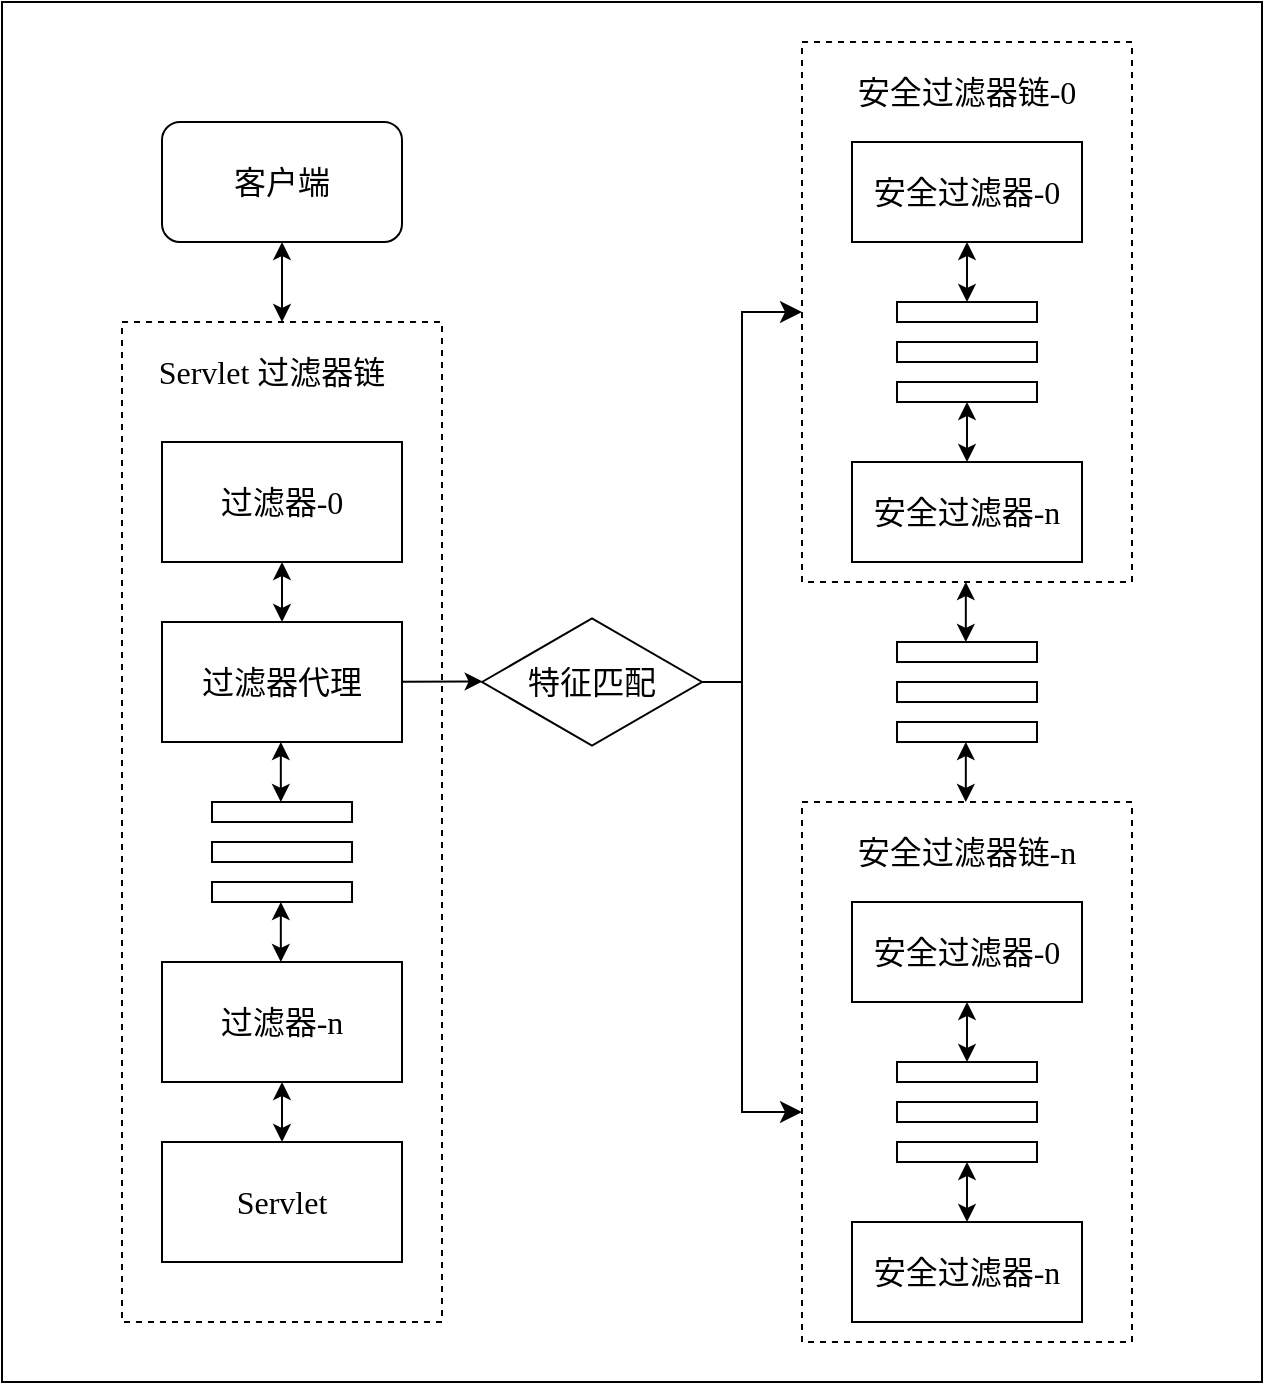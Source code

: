 <mxfile>
    <diagram id="uONVzx9C9LwhQ_v-g8Tb" name="Page-1">
        <mxGraphModel dx="1358" dy="1757" grid="1" gridSize="10" guides="1" tooltips="1" connect="1" arrows="1" fold="1" page="1" pageScale="1" pageWidth="827" pageHeight="1169" math="0" shadow="0">
            <root>
                <mxCell id="0"/>
                <mxCell id="1" parent="0"/>
                <mxCell id="25" value="" style="rounded=0;whiteSpace=wrap;html=1;fontFamily=Songti SC;fontSize=16;" parent="1" vertex="1">
                    <mxGeometry y="-40" width="630" height="690" as="geometry"/>
                </mxCell>
                <mxCell id="24" value="" style="rounded=0;whiteSpace=wrap;html=1;dashed=1;fontFamily=Songti SC;fontSize=16;" parent="1" vertex="1">
                    <mxGeometry x="60" y="120" width="160" height="500" as="geometry"/>
                </mxCell>
                <mxCell id="20" style="edgeStyle=none;html=1;startArrow=classic;startFill=1;fontFamily=Songti SC;fontSize=16;" parent="1" source="2" edge="1">
                    <mxGeometry relative="1" as="geometry">
                        <mxPoint x="140" y="120" as="targetPoint"/>
                    </mxGeometry>
                </mxCell>
                <mxCell id="2" value="客户端" style="rounded=1;whiteSpace=wrap;html=1;fontFamily=Songti SC;fontSize=16;" parent="1" vertex="1">
                    <mxGeometry x="80" y="20" width="120" height="60" as="geometry"/>
                </mxCell>
                <mxCell id="21" style="edgeStyle=none;html=1;entryX=0.5;entryY=0;entryDx=0;entryDy=0;startArrow=classic;startFill=1;fontFamily=Songti SC;fontSize=16;" parent="1" source="3" target="4" edge="1">
                    <mxGeometry relative="1" as="geometry"/>
                </mxCell>
                <mxCell id="3" value="过滤器-0" style="rounded=0;whiteSpace=wrap;html=1;fontFamily=Songti SC;fontSize=16;" parent="1" vertex="1">
                    <mxGeometry x="80" y="180" width="120" height="60" as="geometry"/>
                </mxCell>
                <mxCell id="4" value="过滤器代理" style="rounded=0;whiteSpace=wrap;html=1;fontFamily=Songti SC;fontSize=16;" parent="1" vertex="1">
                    <mxGeometry x="80" y="270" width="120" height="60" as="geometry"/>
                </mxCell>
                <mxCell id="23" style="edgeStyle=none;html=1;exitX=0.5;exitY=1;exitDx=0;exitDy=0;entryX=0.5;entryY=0;entryDx=0;entryDy=0;startArrow=classic;startFill=1;fontFamily=Songti SC;fontSize=16;" parent="1" source="5" target="6" edge="1">
                    <mxGeometry relative="1" as="geometry"/>
                </mxCell>
                <mxCell id="5" value="过滤器-n" style="rounded=0;whiteSpace=wrap;html=1;fontFamily=Songti SC;fontSize=16;" parent="1" vertex="1">
                    <mxGeometry x="80" y="440" width="120" height="60" as="geometry"/>
                </mxCell>
                <mxCell id="6" value="Servlet" style="rounded=0;whiteSpace=wrap;html=1;fontFamily=Songti SC;fontSize=16;" parent="1" vertex="1">
                    <mxGeometry x="80" y="530" width="120" height="60" as="geometry"/>
                </mxCell>
                <mxCell id="34" value="Servlet&amp;nbsp;&lt;span style=&quot;background-color: transparent;&quot;&gt;过滤器链&lt;/span&gt;" style="text;html=1;align=center;verticalAlign=middle;whiteSpace=wrap;rounded=0;fontFamily=Songti SC;fontSize=16;" parent="1" vertex="1">
                    <mxGeometry x="60" y="145" width="150" as="geometry"/>
                </mxCell>
                <mxCell id="35" value="特征匹配" style="html=1;whiteSpace=wrap;aspect=fixed;shape=isoRectangle;fontFamily=Songti SC;fontSize=16;" parent="1" vertex="1">
                    <mxGeometry x="240" y="267" width="110" height="66" as="geometry"/>
                </mxCell>
                <mxCell id="37" style="edgeStyle=none;html=1;entryX=0.003;entryY=0.496;entryDx=0;entryDy=0;entryPerimeter=0;fontFamily=Songti SC;fontSize=16;" parent="1" source="4" target="35" edge="1">
                    <mxGeometry relative="1" as="geometry"/>
                </mxCell>
                <mxCell id="47" value="" style="rounded=0;whiteSpace=wrap;html=1;fontFamily=Songti SC;fontSize=16;" parent="1" vertex="1">
                    <mxGeometry x="447.5" y="320" width="70" height="10" as="geometry"/>
                </mxCell>
                <mxCell id="48" value="" style="rounded=0;whiteSpace=wrap;html=1;fontFamily=Songti SC;fontSize=16;" parent="1" vertex="1">
                    <mxGeometry x="447.5" y="300" width="70" height="10" as="geometry"/>
                </mxCell>
                <mxCell id="49" value="" style="rounded=0;whiteSpace=wrap;html=1;fontFamily=Songti SC;fontSize=16;" parent="1" vertex="1">
                    <mxGeometry x="447.5" y="280" width="70" height="10" as="geometry"/>
                </mxCell>
                <mxCell id="50" style="edgeStyle=none;html=1;exitX=0.5;exitY=0;exitDx=0;exitDy=0;entryX=0.5;entryY=1;entryDx=0;entryDy=0;startArrow=classic;startFill=1;fontFamily=Songti SC;fontSize=16;" parent="1" edge="1">
                    <mxGeometry relative="1" as="geometry">
                        <mxPoint x="481.91" y="280" as="sourcePoint"/>
                        <mxPoint x="481.91" y="250" as="targetPoint"/>
                    </mxGeometry>
                </mxCell>
                <mxCell id="51" style="edgeStyle=none;html=1;exitX=0.5;exitY=0;exitDx=0;exitDy=0;entryX=0.5;entryY=1;entryDx=0;entryDy=0;startArrow=classic;startFill=1;fontFamily=Songti SC;fontSize=16;" parent="1" edge="1">
                    <mxGeometry relative="1" as="geometry">
                        <mxPoint x="481.91" y="360" as="sourcePoint"/>
                        <mxPoint x="481.91" y="330" as="targetPoint"/>
                    </mxGeometry>
                </mxCell>
                <mxCell id="52" value="" style="edgeStyle=elbowEdgeStyle;elbow=horizontal;endArrow=classic;html=1;curved=0;rounded=0;endSize=8;startSize=8;entryX=0;entryY=0.5;entryDx=0;entryDy=0;fontFamily=Songti SC;fontSize=16;" parent="1" target="78" edge="1">
                    <mxGeometry width="50" height="50" relative="1" as="geometry">
                        <mxPoint x="350" y="300" as="sourcePoint"/>
                        <mxPoint x="396.205" y="116.0" as="targetPoint"/>
                        <Array as="points">
                            <mxPoint x="370" y="230"/>
                        </Array>
                    </mxGeometry>
                </mxCell>
                <mxCell id="53" value="" style="edgeStyle=elbowEdgeStyle;elbow=horizontal;endArrow=classic;html=1;curved=0;rounded=0;endSize=8;startSize=8;entryX=0;entryY=0.5;entryDx=0;entryDy=0;fontFamily=Songti SC;fontSize=16;" parent="1" edge="1">
                    <mxGeometry width="50" height="50" relative="1" as="geometry">
                        <mxPoint x="350" y="300" as="sourcePoint"/>
                        <mxPoint x="400" y="515.0" as="targetPoint"/>
                        <Array as="points">
                            <mxPoint x="370" y="420"/>
                        </Array>
                    </mxGeometry>
                </mxCell>
                <mxCell id="58" value="" style="rounded=0;whiteSpace=wrap;html=1;dashed=1;fontFamily=Songti SC;fontSize=16;" parent="1" vertex="1">
                    <mxGeometry x="400" y="360" width="165" height="270" as="geometry"/>
                </mxCell>
                <mxCell id="59" value="安全过滤器-0" style="rounded=0;whiteSpace=wrap;html=1;fontFamily=Songti SC;fontSize=16;" parent="1" vertex="1">
                    <mxGeometry x="425" y="410" width="115" height="50" as="geometry"/>
                </mxCell>
                <mxCell id="60" style="edgeStyle=none;html=1;exitX=0.5;exitY=0;exitDx=0;exitDy=0;entryX=0.5;entryY=1;entryDx=0;entryDy=0;startArrow=classic;startFill=1;fontFamily=Songti SC;fontSize=16;" parent="1" source="61" target="65" edge="1">
                    <mxGeometry relative="1" as="geometry"/>
                </mxCell>
                <mxCell id="61" value="安全过滤器-n" style="rounded=0;whiteSpace=wrap;html=1;fontFamily=Songti SC;fontSize=16;" parent="1" vertex="1">
                    <mxGeometry x="425" y="570" width="115" height="50" as="geometry"/>
                </mxCell>
                <mxCell id="62" style="edgeStyle=none;html=1;exitX=0.5;exitY=0;exitDx=0;exitDy=0;entryX=0.5;entryY=1;entryDx=0;entryDy=0;startArrow=classic;startFill=1;fontFamily=Songti SC;fontSize=16;" parent="1" source="63" target="59" edge="1">
                    <mxGeometry relative="1" as="geometry"/>
                </mxCell>
                <mxCell id="63" value="" style="rounded=0;whiteSpace=wrap;html=1;fontFamily=Songti SC;fontSize=16;" parent="1" vertex="1">
                    <mxGeometry x="447.5" y="490" width="70" height="10" as="geometry"/>
                </mxCell>
                <mxCell id="64" value="" style="rounded=0;whiteSpace=wrap;html=1;fontFamily=Songti SC;fontSize=16;" parent="1" vertex="1">
                    <mxGeometry x="447.5" y="510" width="70" height="10" as="geometry"/>
                </mxCell>
                <mxCell id="65" value="" style="rounded=0;whiteSpace=wrap;html=1;fontFamily=Songti SC;fontSize=16;" parent="1" vertex="1">
                    <mxGeometry x="447.5" y="530" width="70" height="10" as="geometry"/>
                </mxCell>
                <mxCell id="68" value="" style="rounded=0;whiteSpace=wrap;html=1;fontFamily=Songti SC;fontSize=16;" parent="1" vertex="1">
                    <mxGeometry x="105" y="360" width="70" height="10" as="geometry"/>
                </mxCell>
                <mxCell id="69" value="" style="rounded=0;whiteSpace=wrap;html=1;fontFamily=Songti SC;fontSize=16;" parent="1" vertex="1">
                    <mxGeometry x="105" y="380" width="70" height="10" as="geometry"/>
                </mxCell>
                <mxCell id="70" value="" style="rounded=0;whiteSpace=wrap;html=1;fontFamily=Songti SC;fontSize=16;" parent="1" vertex="1">
                    <mxGeometry x="105" y="400" width="70" height="10" as="geometry"/>
                </mxCell>
                <mxCell id="72" style="edgeStyle=none;html=1;entryX=0.5;entryY=0;entryDx=0;entryDy=0;startArrow=classic;startFill=1;fontFamily=Songti SC;fontSize=16;" parent="1" edge="1">
                    <mxGeometry relative="1" as="geometry">
                        <mxPoint x="139.41" y="330" as="sourcePoint"/>
                        <mxPoint x="139.41" y="360" as="targetPoint"/>
                    </mxGeometry>
                </mxCell>
                <mxCell id="73" style="edgeStyle=none;html=1;entryX=0.5;entryY=0;entryDx=0;entryDy=0;startArrow=classic;startFill=1;fontFamily=Songti SC;fontSize=16;" parent="1" edge="1">
                    <mxGeometry relative="1" as="geometry">
                        <mxPoint x="139.41" y="410" as="sourcePoint"/>
                        <mxPoint x="139.41" y="440" as="targetPoint"/>
                    </mxGeometry>
                </mxCell>
                <mxCell id="75" value="安全过滤器链-n" style="text;html=1;align=center;verticalAlign=middle;whiteSpace=wrap;rounded=0;fontFamily=Songti SC;fontSize=16;" parent="1" vertex="1">
                    <mxGeometry x="425" y="370" width="115" height="30" as="geometry"/>
                </mxCell>
                <mxCell id="78" value="" style="rounded=0;whiteSpace=wrap;html=1;dashed=1;fontFamily=Songti SC;fontSize=16;" parent="1" vertex="1">
                    <mxGeometry x="400" y="-20" width="165" height="270" as="geometry"/>
                </mxCell>
                <mxCell id="79" value="安全过滤器-0" style="rounded=0;whiteSpace=wrap;html=1;fontFamily=Songti SC;fontSize=16;" parent="1" vertex="1">
                    <mxGeometry x="425" y="30" width="115" height="50" as="geometry"/>
                </mxCell>
                <mxCell id="80" style="edgeStyle=none;html=1;exitX=0.5;exitY=0;exitDx=0;exitDy=0;entryX=0.5;entryY=1;entryDx=0;entryDy=0;startArrow=classic;startFill=1;fontFamily=Songti SC;fontSize=16;" parent="1" source="81" target="85" edge="1">
                    <mxGeometry relative="1" as="geometry"/>
                </mxCell>
                <mxCell id="81" value="安全过滤器-n" style="rounded=0;whiteSpace=wrap;html=1;fontFamily=Songti SC;fontSize=16;" parent="1" vertex="1">
                    <mxGeometry x="425" y="190" width="115" height="50" as="geometry"/>
                </mxCell>
                <mxCell id="82" style="edgeStyle=none;html=1;exitX=0.5;exitY=0;exitDx=0;exitDy=0;entryX=0.5;entryY=1;entryDx=0;entryDy=0;startArrow=classic;startFill=1;fontFamily=Songti SC;fontSize=16;" parent="1" source="83" target="79" edge="1">
                    <mxGeometry relative="1" as="geometry"/>
                </mxCell>
                <mxCell id="83" value="" style="rounded=0;whiteSpace=wrap;html=1;fontFamily=Songti SC;fontSize=16;" parent="1" vertex="1">
                    <mxGeometry x="447.5" y="110" width="70" height="10" as="geometry"/>
                </mxCell>
                <mxCell id="84" value="" style="rounded=0;whiteSpace=wrap;html=1;fontFamily=Songti SC;fontSize=16;" parent="1" vertex="1">
                    <mxGeometry x="447.5" y="130" width="70" height="10" as="geometry"/>
                </mxCell>
                <mxCell id="85" value="" style="rounded=0;whiteSpace=wrap;html=1;fontFamily=Songti SC;fontSize=16;" parent="1" vertex="1">
                    <mxGeometry x="447.5" y="150" width="70" height="10" as="geometry"/>
                </mxCell>
                <mxCell id="86" value="安全过滤器链-0" style="text;html=1;align=center;verticalAlign=middle;whiteSpace=wrap;rounded=0;fontFamily=Songti SC;fontSize=16;" parent="1" vertex="1">
                    <mxGeometry x="425" y="-10" width="115" height="30" as="geometry"/>
                </mxCell>
            </root>
        </mxGraphModel>
    </diagram>
</mxfile>